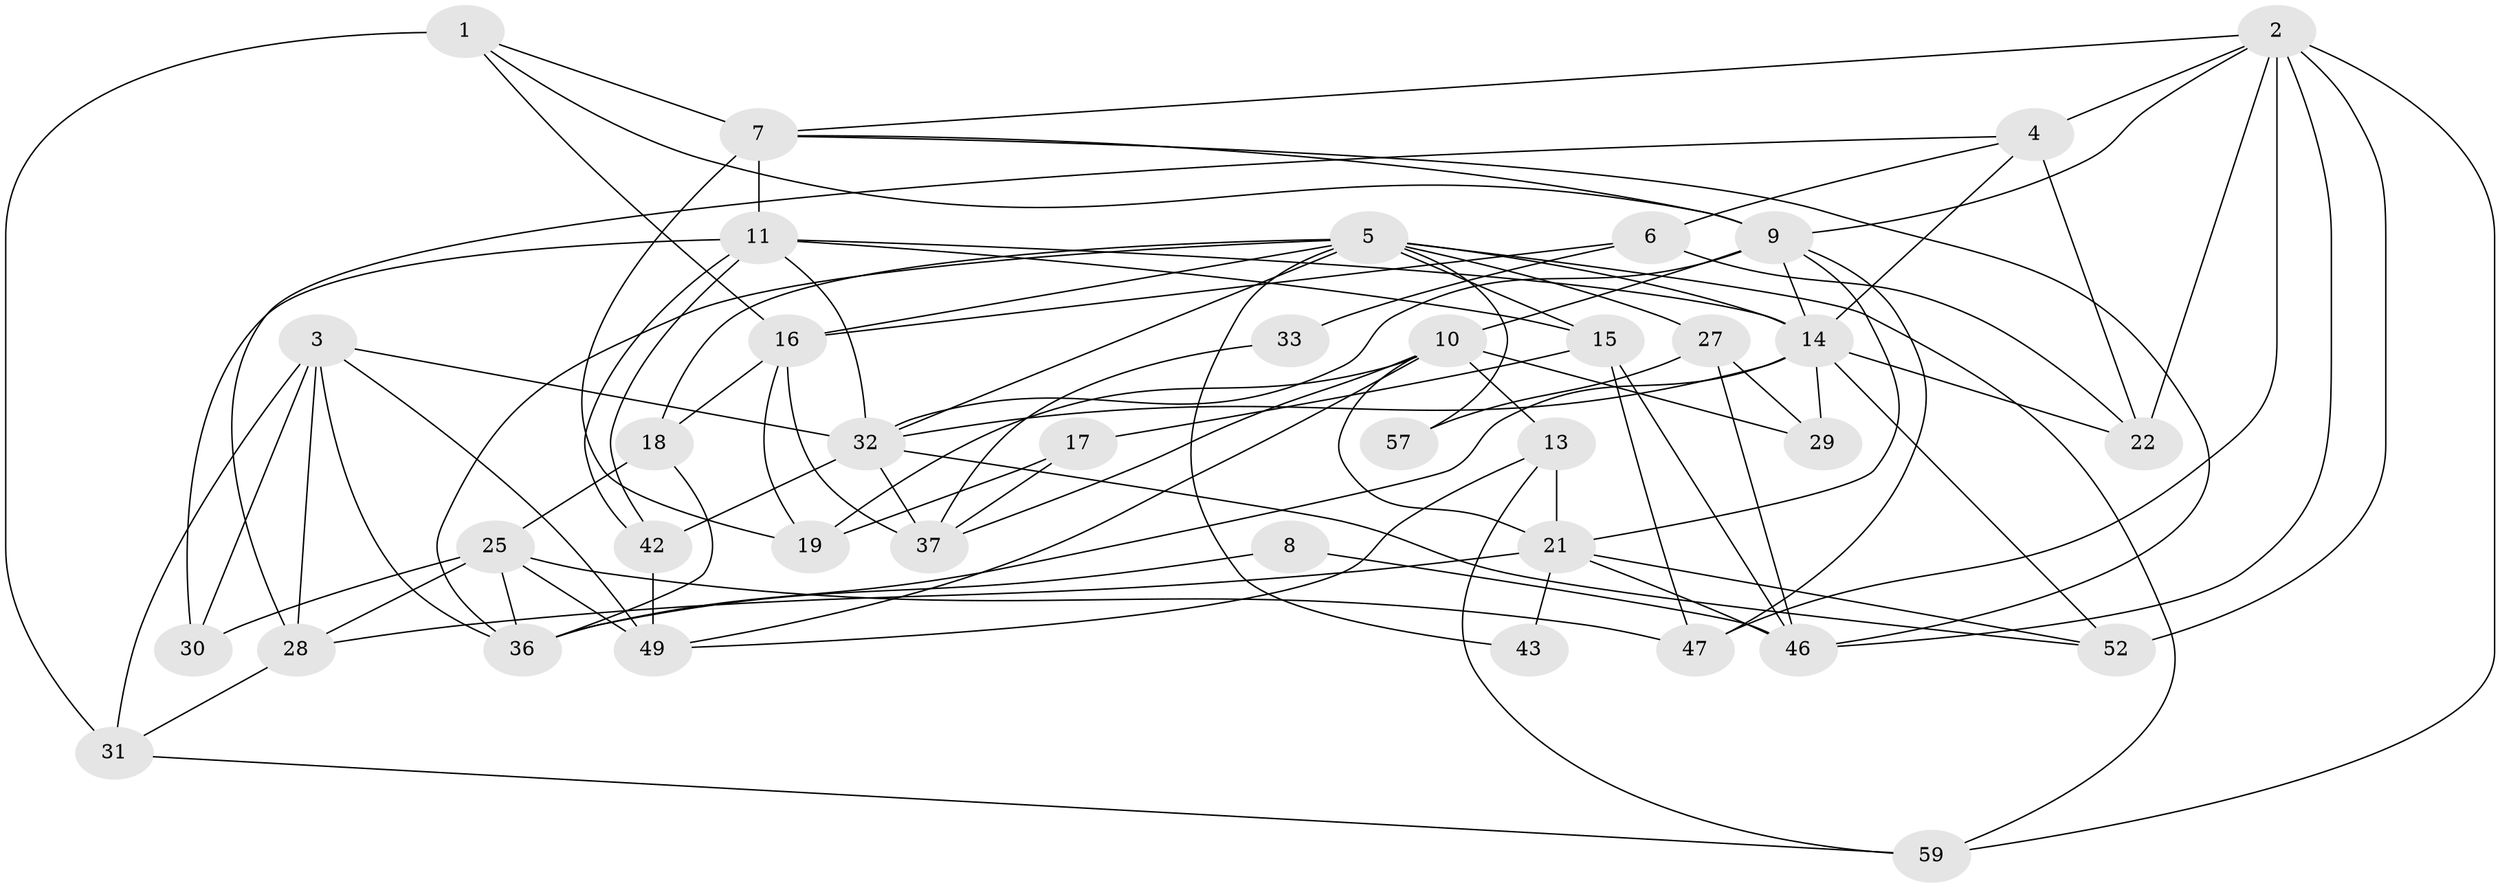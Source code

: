 // original degree distribution, {5: 0.171875, 6: 0.046875, 3: 0.296875, 4: 0.296875, 7: 0.0625, 2: 0.109375, 8: 0.015625}
// Generated by graph-tools (version 1.1) at 2025/41/03/06/25 10:41:56]
// undirected, 38 vertices, 95 edges
graph export_dot {
graph [start="1"]
  node [color=gray90,style=filled];
  1 [super="+39"];
  2 [super="+58"];
  3 [super="+26"];
  4 [super="+40"];
  5 [super="+12"];
  6 [super="+64"];
  7 [super="+60"];
  8;
  9 [super="+23"];
  10 [super="+38"];
  11 [super="+44"];
  13;
  14 [super="+51"];
  15 [super="+41"];
  16 [super="+35"];
  17 [super="+20"];
  18;
  19 [super="+63"];
  21 [super="+50"];
  22 [super="+24"];
  25 [super="+56"];
  27 [super="+45"];
  28 [super="+54"];
  29;
  30;
  31 [super="+62"];
  32 [super="+34"];
  33;
  36 [super="+53"];
  37 [super="+55"];
  42;
  43;
  46 [super="+61"];
  47 [super="+48"];
  49;
  52;
  57;
  59;
  1 -- 16;
  1 -- 9;
  1 -- 7;
  1 -- 31 [weight=2];
  2 -- 52;
  2 -- 22;
  2 -- 47 [weight=2];
  2 -- 4;
  2 -- 7;
  2 -- 59;
  2 -- 46;
  2 -- 9;
  3 -- 28;
  3 -- 32;
  3 -- 49;
  3 -- 30;
  3 -- 31;
  3 -- 36;
  4 -- 14;
  4 -- 6;
  4 -- 22 [weight=2];
  4 -- 28;
  5 -- 18;
  5 -- 59;
  5 -- 32;
  5 -- 57;
  5 -- 16;
  5 -- 43;
  5 -- 27;
  5 -- 14;
  5 -- 15;
  5 -- 36;
  6 -- 16;
  6 -- 33;
  6 -- 22;
  7 -- 19 [weight=2];
  7 -- 46;
  7 -- 11;
  7 -- 9;
  8 -- 46;
  8 -- 36;
  9 -- 21;
  9 -- 10;
  9 -- 14;
  9 -- 32;
  9 -- 47;
  10 -- 49;
  10 -- 13;
  10 -- 19;
  10 -- 21;
  10 -- 29;
  10 -- 37;
  11 -- 42;
  11 -- 42;
  11 -- 14;
  11 -- 32;
  11 -- 30;
  11 -- 15;
  13 -- 49;
  13 -- 59;
  13 -- 21;
  14 -- 22;
  14 -- 29;
  14 -- 36;
  14 -- 52;
  14 -- 32;
  15 -- 46;
  15 -- 47;
  15 -- 17;
  16 -- 37 [weight=2];
  16 -- 18;
  16 -- 19;
  17 -- 37;
  17 -- 19;
  18 -- 36;
  18 -- 25;
  21 -- 46;
  21 -- 52;
  21 -- 43;
  21 -- 28;
  25 -- 49;
  25 -- 47;
  25 -- 36;
  25 -- 30;
  25 -- 28;
  27 -- 29;
  27 -- 46 [weight=2];
  27 -- 57;
  28 -- 31;
  31 -- 59;
  32 -- 52;
  32 -- 42;
  32 -- 37;
  33 -- 37;
  42 -- 49;
}
